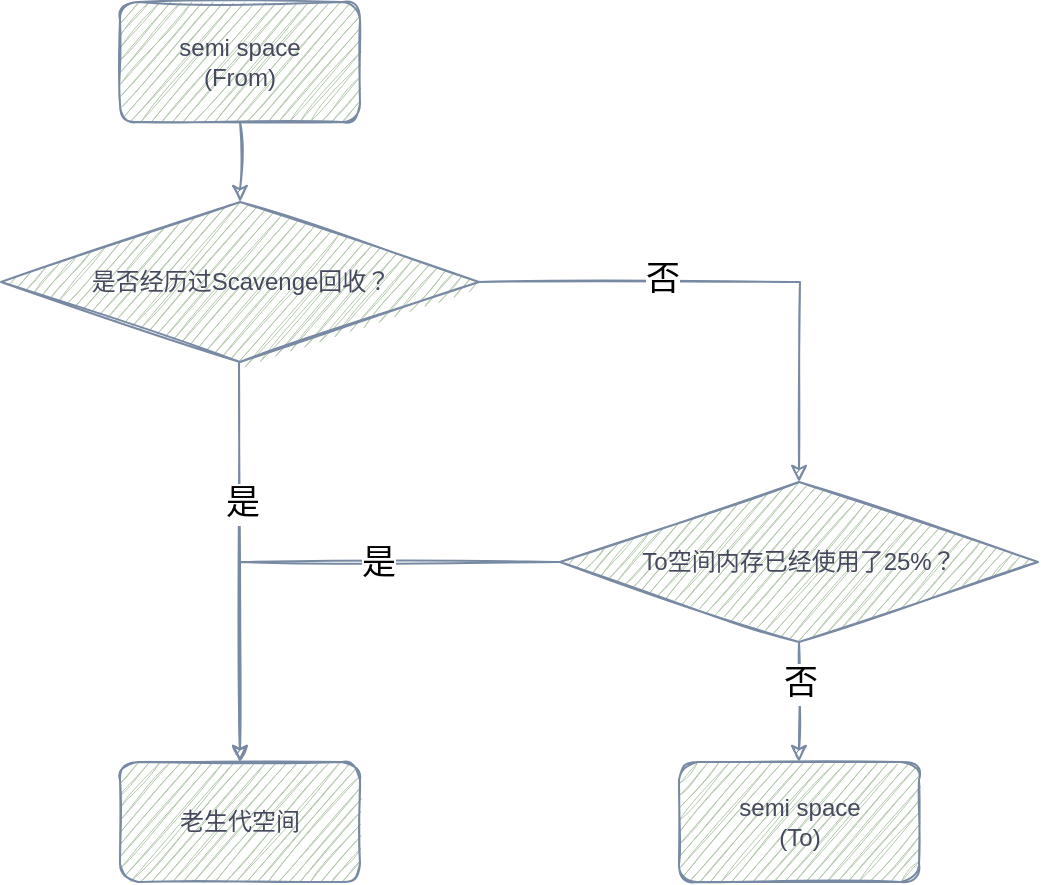 <mxfile version="14.6.13" type="device"><diagram id="TVEPD164qMTZ_kuePO53" name="Page-1"><mxGraphModel dx="1088" dy="880" grid="1" gridSize="10" guides="1" tooltips="1" connect="1" arrows="1" fold="1" page="1" pageScale="1" pageWidth="827" pageHeight="1169" math="0" shadow="0"><root><mxCell id="0"/><mxCell id="1" parent="0"/><mxCell id="SATFQ5RIU7H3CeLrLQ7Z-1" value="semi space&lt;br&gt;(From)" style="rounded=1;whiteSpace=wrap;html=1;fillColor=#B2C9AB;strokeColor=#788AA3;fontColor=#46495D;sketch=1;" parent="1" vertex="1"><mxGeometry x="280" y="270" width="120" height="60" as="geometry"/></mxCell><mxCell id="SATFQ5RIU7H3CeLrLQ7Z-2" value="老生代空间" style="rounded=1;whiteSpace=wrap;html=1;fillColor=#B2C9AB;strokeColor=#788AA3;fontColor=#46495D;sketch=1;" parent="1" vertex="1"><mxGeometry x="280" y="650" width="120" height="60" as="geometry"/></mxCell><mxCell id="SATFQ5RIU7H3CeLrLQ7Z-3" value="semi space&lt;br&gt;(To)" style="rounded=1;whiteSpace=wrap;html=1;fillColor=#B2C9AB;strokeColor=#788AA3;fontColor=#46495D;sketch=1;" parent="1" vertex="1"><mxGeometry x="559.5" y="650" width="120" height="60" as="geometry"/></mxCell><mxCell id="SATFQ5RIU7H3CeLrLQ7Z-4" value="是否经历过Scavenge回收？" style="rhombus;whiteSpace=wrap;html=1;fillColor=#B2C9AB;strokeColor=#788AA3;fontColor=#46495D;sketch=1;" parent="1" vertex="1"><mxGeometry x="220.5" y="370" width="239" height="80" as="geometry"/></mxCell><mxCell id="SATFQ5RIU7H3CeLrLQ7Z-7" value="To空间内存已经使用了25%？" style="rhombus;whiteSpace=wrap;html=1;fillColor=#B2C9AB;strokeColor=#788AA3;fontColor=#46495D;sketch=1;" parent="1" vertex="1"><mxGeometry x="500" y="510" width="239" height="80" as="geometry"/></mxCell><mxCell id="SATFQ5RIU7H3CeLrLQ7Z-12" value="" style="endArrow=classic;html=1;rounded=0;exitX=0.5;exitY=1;exitDx=0;exitDy=0;entryX=0.5;entryY=0;entryDx=0;entryDy=0;strokeColor=#788AA3;fontColor=#46495D;sketch=1;" parent="1" source="SATFQ5RIU7H3CeLrLQ7Z-1" target="SATFQ5RIU7H3CeLrLQ7Z-4" edge="1"><mxGeometry width="50" height="50" relative="1" as="geometry"><mxPoint x="350" y="620" as="sourcePoint"/><mxPoint x="340" y="380" as="targetPoint"/></mxGeometry></mxCell><mxCell id="BT3myIp7MLE80fOprk1u-11" value="" style="endArrow=classic;html=1;rounded=0;exitX=0.5;exitY=1;exitDx=0;exitDy=0;strokeColor=#788AA3;fontColor=#46495D;sketch=1;" edge="1" parent="1" target="SATFQ5RIU7H3CeLrLQ7Z-2"><mxGeometry width="50" height="50" relative="1" as="geometry"><mxPoint x="339.5" y="450" as="sourcePoint"/><mxPoint x="340" y="510" as="targetPoint"/></mxGeometry></mxCell><mxCell id="BT3myIp7MLE80fOprk1u-12" value="是" style="edgeLabel;html=1;align=center;verticalAlign=middle;resizable=0;points=[];fontSize=17;sketch=1;" vertex="1" connectable="0" parent="BT3myIp7MLE80fOprk1u-11"><mxGeometry x="-0.296" y="1" relative="1" as="geometry"><mxPoint as="offset"/></mxGeometry></mxCell><mxCell id="BT3myIp7MLE80fOprk1u-13" value="" style="endArrow=classic;html=1;rounded=0;exitX=1;exitY=0.5;exitDx=0;exitDy=0;strokeColor=#788AA3;fontColor=#46495D;sketch=1;entryX=0.5;entryY=0;entryDx=0;entryDy=0;" edge="1" parent="1" source="SATFQ5RIU7H3CeLrLQ7Z-4" target="SATFQ5RIU7H3CeLrLQ7Z-7"><mxGeometry width="50" height="50" relative="1" as="geometry"><mxPoint x="349.5" y="460" as="sourcePoint"/><mxPoint x="349.909" y="595" as="targetPoint"/><Array as="points"><mxPoint x="620" y="410"/></Array></mxGeometry></mxCell><mxCell id="BT3myIp7MLE80fOprk1u-14" value="否" style="edgeLabel;html=1;align=center;verticalAlign=middle;resizable=0;points=[];fontSize=17;sketch=1;" vertex="1" connectable="0" parent="BT3myIp7MLE80fOprk1u-13"><mxGeometry x="-0.296" y="1" relative="1" as="geometry"><mxPoint as="offset"/></mxGeometry></mxCell><mxCell id="BT3myIp7MLE80fOprk1u-15" value="" style="endArrow=classic;html=1;rounded=0;exitX=0;exitY=0.5;exitDx=0;exitDy=0;strokeColor=#788AA3;fontColor=#46495D;sketch=1;" edge="1" parent="1" source="SATFQ5RIU7H3CeLrLQ7Z-7"><mxGeometry width="50" height="50" relative="1" as="geometry"><mxPoint x="349.5" y="460" as="sourcePoint"/><mxPoint x="340" y="650" as="targetPoint"/><Array as="points"><mxPoint x="340" y="550"/></Array></mxGeometry></mxCell><mxCell id="BT3myIp7MLE80fOprk1u-16" value="是" style="edgeLabel;html=1;align=center;verticalAlign=middle;resizable=0;points=[];fontSize=17;sketch=1;" vertex="1" connectable="0" parent="BT3myIp7MLE80fOprk1u-15"><mxGeometry x="-0.296" y="1" relative="1" as="geometry"><mxPoint as="offset"/></mxGeometry></mxCell><mxCell id="BT3myIp7MLE80fOprk1u-17" value="" style="endArrow=classic;html=1;rounded=0;exitX=0.5;exitY=1;exitDx=0;exitDy=0;strokeColor=#788AA3;fontColor=#46495D;sketch=1;" edge="1" parent="1" source="SATFQ5RIU7H3CeLrLQ7Z-7" target="SATFQ5RIU7H3CeLrLQ7Z-3"><mxGeometry width="50" height="50" relative="1" as="geometry"><mxPoint x="349.5" y="460" as="sourcePoint"/><mxPoint x="349.935" y="660" as="targetPoint"/></mxGeometry></mxCell><mxCell id="BT3myIp7MLE80fOprk1u-18" value="否" style="edgeLabel;html=1;align=center;verticalAlign=middle;resizable=0;points=[];fontSize=17;sketch=1;" vertex="1" connectable="0" parent="BT3myIp7MLE80fOprk1u-17"><mxGeometry x="-0.296" y="1" relative="1" as="geometry"><mxPoint x="-1" as="offset"/></mxGeometry></mxCell></root></mxGraphModel></diagram></mxfile>